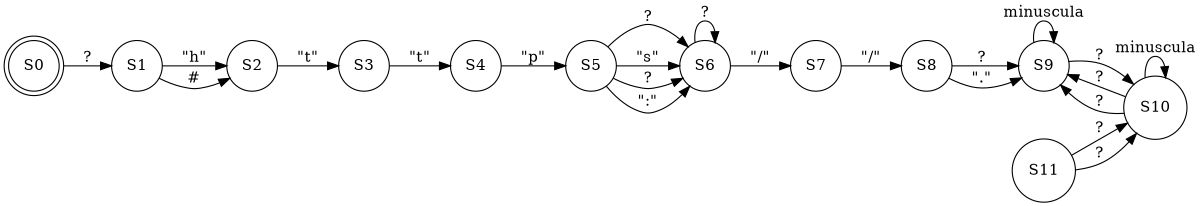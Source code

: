 digraph AFND {
	rankdir=LR;
	size="8,5";
	node [shape = doublecircle]; S0;
	node [shape = circle];
	S0 -> S1 [label = "?"];
	S1 -> S2 [label = "\"h\""];
	S2 -> S3 [label = "\"t\""];
	S3 -> S4 [label = "\"t\""];
	S4 -> S5 [label = "\"p\""];
	S5 -> S6 [label = "?"];
	S5 -> S6 [label = "\"s\""];
	S6 -> S6 [label = "?"];
	S5 -> S6 [label = "?"];
	S5 -> S6 [label = "\":\""];
	S6 -> S7 [label = "\"/\""];
	S7 -> S8 [label = "\"/\""];
	S8 -> S9 [label = "?"];
	S9 -> S9 [label = "minuscula"];
	S10 -> S9 [label = "?"];
	S10 -> S9 [label = "?"];
	S8 -> S9 [label = "\".\""];
	S9 -> S10 [label = "?"];
	S10 -> S10 [label = "minuscula"];
	S11 -> S10 [label = "?"];
	S11 -> S10 [label = "?"];
	S1 -> S2 [label = "#"];
}

